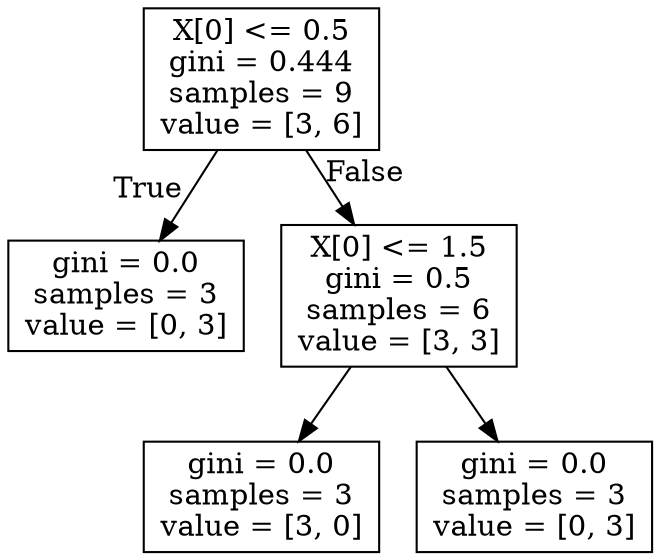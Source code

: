 digraph Tree {
node [shape=box] ;
0 [label="X[0] <= 0.5\ngini = 0.444\nsamples = 9\nvalue = [3, 6]"] ;
1 [label="gini = 0.0\nsamples = 3\nvalue = [0, 3]"] ;
0 -> 1 [labeldistance=2.5, labelangle=45, headlabel="True"] ;
2 [label="X[0] <= 1.5\ngini = 0.5\nsamples = 6\nvalue = [3, 3]"] ;
0 -> 2 [labeldistance=2.5, labelangle=-45, headlabel="False"] ;
3 [label="gini = 0.0\nsamples = 3\nvalue = [3, 0]"] ;
2 -> 3 ;
4 [label="gini = 0.0\nsamples = 3\nvalue = [0, 3]"] ;
2 -> 4 ;
}